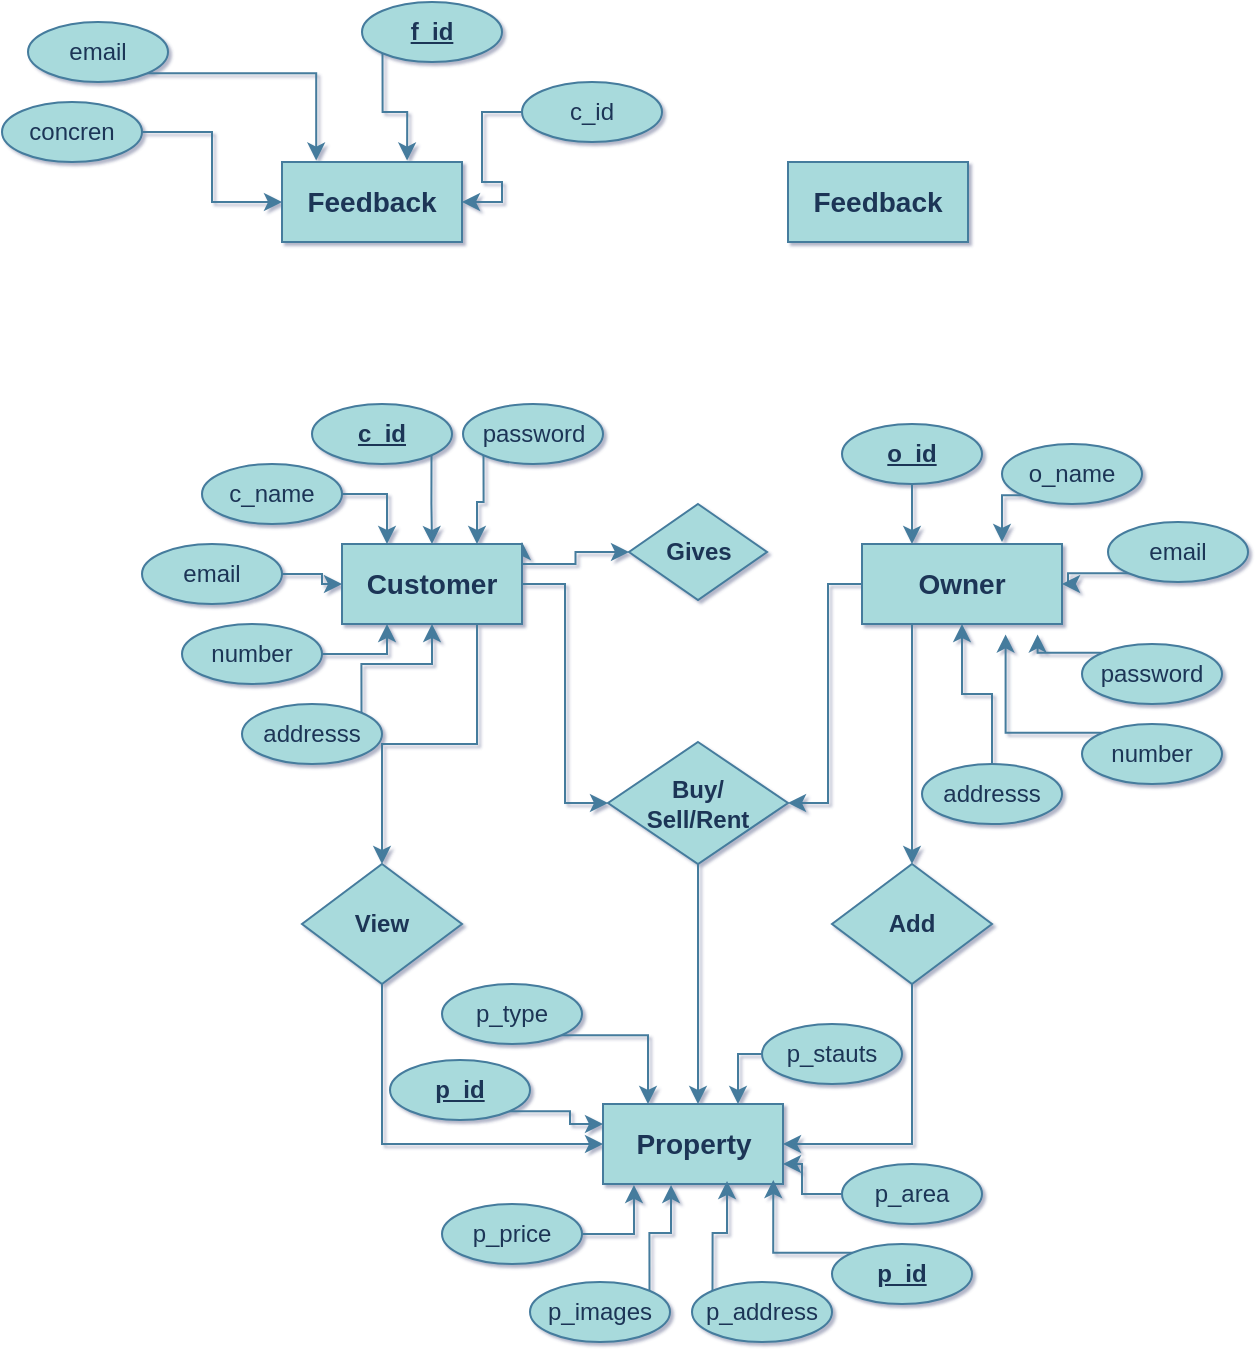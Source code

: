 <mxfile version="24.5.3" type="device">
  <diagram name="Page-1" id="Jzr_n3ekjLXEncdgw8wU">
    <mxGraphModel dx="875" dy="518" grid="1" gridSize="10" guides="1" tooltips="1" connect="1" arrows="1" fold="1" page="1" pageScale="1" pageWidth="1100" pageHeight="850" background="#ffffff" math="0" shadow="1">
      <root>
        <mxCell id="0" />
        <mxCell id="1" parent="0" />
        <mxCell id="FQ3WjTD64qkLmLY8OWqv-43" style="edgeStyle=orthogonalEdgeStyle;rounded=0;orthogonalLoop=1;jettySize=auto;html=1;exitX=0.75;exitY=1;exitDx=0;exitDy=0;entryX=0.5;entryY=0;entryDx=0;entryDy=0;labelBackgroundColor=none;fontColor=default;strokeColor=#457B9D;" parent="1" source="FQ3WjTD64qkLmLY8OWqv-2" target="FQ3WjTD64qkLmLY8OWqv-33" edge="1">
          <mxGeometry relative="1" as="geometry" />
        </mxCell>
        <mxCell id="VAFXoOhc2AC8gTYa5GrT-7" style="edgeStyle=orthogonalEdgeStyle;rounded=0;orthogonalLoop=1;jettySize=auto;html=1;entryX=0;entryY=0.5;entryDx=0;entryDy=0;labelBackgroundColor=none;fontColor=default;strokeColor=#457B9D;" parent="1" source="FQ3WjTD64qkLmLY8OWqv-2" target="VAFXoOhc2AC8gTYa5GrT-4" edge="1">
          <mxGeometry relative="1" as="geometry" />
        </mxCell>
        <mxCell id="VAFXoOhc2AC8gTYa5GrT-24" style="edgeStyle=orthogonalEdgeStyle;rounded=0;orthogonalLoop=1;jettySize=auto;html=1;exitX=1;exitY=0;exitDx=0;exitDy=0;labelBackgroundColor=none;fontColor=default;strokeColor=#457B9D;" parent="1" source="FQ3WjTD64qkLmLY8OWqv-2" edge="1">
          <mxGeometry relative="1" as="geometry">
            <mxPoint x="467" y="340" as="targetPoint" />
          </mxGeometry>
        </mxCell>
        <mxCell id="VAFXoOhc2AC8gTYa5GrT-30" style="edgeStyle=orthogonalEdgeStyle;rounded=0;orthogonalLoop=1;jettySize=auto;html=1;exitX=1;exitY=0.25;exitDx=0;exitDy=0;entryX=0;entryY=0.5;entryDx=0;entryDy=0;labelBackgroundColor=none;fontColor=default;strokeColor=#457B9D;" parent="1" source="FQ3WjTD64qkLmLY8OWqv-2" target="VAFXoOhc2AC8gTYa5GrT-26" edge="1">
          <mxGeometry relative="1" as="geometry" />
        </mxCell>
        <mxCell id="FQ3WjTD64qkLmLY8OWqv-2" value="&lt;b&gt;&lt;font style=&quot;font-size: 14px;&quot;&gt;Customer&lt;/font&gt;&lt;/b&gt;" style="rounded=0;whiteSpace=wrap;html=1;labelBackgroundColor=none;fillColor=#A8DADC;strokeColor=#457B9D;fontColor=#1D3557;" parent="1" vertex="1">
          <mxGeometry x="377" y="341" width="90" height="40" as="geometry" />
        </mxCell>
        <mxCell id="FQ3WjTD64qkLmLY8OWqv-45" style="edgeStyle=orthogonalEdgeStyle;rounded=0;orthogonalLoop=1;jettySize=auto;html=1;exitX=0.25;exitY=1;exitDx=0;exitDy=0;labelBackgroundColor=none;fontColor=default;strokeColor=#457B9D;" parent="1" source="FQ3WjTD64qkLmLY8OWqv-3" target="FQ3WjTD64qkLmLY8OWqv-37" edge="1">
          <mxGeometry relative="1" as="geometry" />
        </mxCell>
        <mxCell id="VAFXoOhc2AC8gTYa5GrT-8" style="edgeStyle=orthogonalEdgeStyle;rounded=0;orthogonalLoop=1;jettySize=auto;html=1;entryX=1;entryY=0.5;entryDx=0;entryDy=0;labelBackgroundColor=none;fontColor=default;strokeColor=#457B9D;" parent="1" source="FQ3WjTD64qkLmLY8OWqv-3" target="VAFXoOhc2AC8gTYa5GrT-4" edge="1">
          <mxGeometry relative="1" as="geometry">
            <Array as="points">
              <mxPoint x="620" y="361" />
              <mxPoint x="620" y="471" />
            </Array>
          </mxGeometry>
        </mxCell>
        <mxCell id="FQ3WjTD64qkLmLY8OWqv-3" value="&lt;b&gt;&lt;font style=&quot;font-size: 14px;&quot;&gt;Owner&lt;/font&gt;&lt;/b&gt;" style="rounded=0;whiteSpace=wrap;html=1;labelBackgroundColor=none;fillColor=#A8DADC;strokeColor=#457B9D;fontColor=#1D3557;" parent="1" vertex="1">
          <mxGeometry x="637" y="341" width="100" height="40" as="geometry" />
        </mxCell>
        <mxCell id="FQ3WjTD64qkLmLY8OWqv-16" style="edgeStyle=orthogonalEdgeStyle;rounded=0;orthogonalLoop=1;jettySize=auto;html=1;exitX=1;exitY=0.5;exitDx=0;exitDy=0;entryX=0.25;entryY=0;entryDx=0;entryDy=0;labelBackgroundColor=none;fontColor=default;strokeColor=#457B9D;" parent="1" source="FQ3WjTD64qkLmLY8OWqv-4" target="FQ3WjTD64qkLmLY8OWqv-2" edge="1">
          <mxGeometry relative="1" as="geometry" />
        </mxCell>
        <mxCell id="FQ3WjTD64qkLmLY8OWqv-4" value="c_name" style="ellipse;whiteSpace=wrap;html=1;labelBackgroundColor=none;fillColor=#A8DADC;strokeColor=#457B9D;fontColor=#1D3557;" parent="1" vertex="1">
          <mxGeometry x="307" y="301" width="70" height="30" as="geometry" />
        </mxCell>
        <mxCell id="FQ3WjTD64qkLmLY8OWqv-15" style="edgeStyle=orthogonalEdgeStyle;rounded=0;orthogonalLoop=1;jettySize=auto;html=1;exitX=1;exitY=1;exitDx=0;exitDy=0;labelBackgroundColor=none;fontColor=default;strokeColor=#457B9D;" parent="1" source="FQ3WjTD64qkLmLY8OWqv-5" target="FQ3WjTD64qkLmLY8OWqv-2" edge="1">
          <mxGeometry relative="1" as="geometry" />
        </mxCell>
        <mxCell id="FQ3WjTD64qkLmLY8OWqv-5" value="&lt;u&gt;&lt;b&gt;c_id&lt;/b&gt;&lt;/u&gt;" style="ellipse;whiteSpace=wrap;html=1;labelBackgroundColor=none;fillColor=#A8DADC;strokeColor=#457B9D;fontColor=#1D3557;" parent="1" vertex="1">
          <mxGeometry x="362" y="271" width="70" height="30" as="geometry" />
        </mxCell>
        <mxCell id="ADbwqhk_q8TL12jHsv7n-8" value="" style="edgeStyle=orthogonalEdgeStyle;rounded=0;orthogonalLoop=1;jettySize=auto;html=1;labelBackgroundColor=none;strokeColor=#457B9D;fontColor=default;" edge="1" parent="1" source="FQ3WjTD64qkLmLY8OWqv-6" target="FQ3WjTD64qkLmLY8OWqv-2">
          <mxGeometry relative="1" as="geometry" />
        </mxCell>
        <mxCell id="FQ3WjTD64qkLmLY8OWqv-6" value="email" style="ellipse;whiteSpace=wrap;html=1;labelBackgroundColor=none;fillColor=#A8DADC;strokeColor=#457B9D;fontColor=#1D3557;" parent="1" vertex="1">
          <mxGeometry x="277" y="341" width="70" height="30" as="geometry" />
        </mxCell>
        <mxCell id="FQ3WjTD64qkLmLY8OWqv-19" style="edgeStyle=orthogonalEdgeStyle;rounded=0;orthogonalLoop=1;jettySize=auto;html=1;exitX=1;exitY=0.5;exitDx=0;exitDy=0;entryX=0.25;entryY=1;entryDx=0;entryDy=0;labelBackgroundColor=none;fontColor=default;strokeColor=#457B9D;" parent="1" source="FQ3WjTD64qkLmLY8OWqv-7" target="FQ3WjTD64qkLmLY8OWqv-2" edge="1">
          <mxGeometry relative="1" as="geometry" />
        </mxCell>
        <mxCell id="FQ3WjTD64qkLmLY8OWqv-7" value="number" style="ellipse;whiteSpace=wrap;html=1;labelBackgroundColor=none;fillColor=#A8DADC;strokeColor=#457B9D;fontColor=#1D3557;" parent="1" vertex="1">
          <mxGeometry x="297" y="381" width="70" height="30" as="geometry" />
        </mxCell>
        <mxCell id="FQ3WjTD64qkLmLY8OWqv-20" style="edgeStyle=orthogonalEdgeStyle;rounded=0;orthogonalLoop=1;jettySize=auto;html=1;exitX=1;exitY=0;exitDx=0;exitDy=0;entryX=0.5;entryY=1;entryDx=0;entryDy=0;labelBackgroundColor=none;fontColor=default;strokeColor=#457B9D;" parent="1" source="FQ3WjTD64qkLmLY8OWqv-8" target="FQ3WjTD64qkLmLY8OWqv-2" edge="1">
          <mxGeometry relative="1" as="geometry" />
        </mxCell>
        <mxCell id="FQ3WjTD64qkLmLY8OWqv-8" value="addresss" style="ellipse;whiteSpace=wrap;html=1;labelBackgroundColor=none;fillColor=#A8DADC;strokeColor=#457B9D;fontColor=#1D3557;" parent="1" vertex="1">
          <mxGeometry x="327" y="421" width="70" height="30" as="geometry" />
        </mxCell>
        <mxCell id="FQ3WjTD64qkLmLY8OWqv-27" style="edgeStyle=orthogonalEdgeStyle;rounded=0;orthogonalLoop=1;jettySize=auto;html=1;entryX=0.25;entryY=0;entryDx=0;entryDy=0;labelBackgroundColor=none;fontColor=default;strokeColor=#457B9D;" parent="1" source="FQ3WjTD64qkLmLY8OWqv-21" target="FQ3WjTD64qkLmLY8OWqv-3" edge="1">
          <mxGeometry relative="1" as="geometry" />
        </mxCell>
        <mxCell id="FQ3WjTD64qkLmLY8OWqv-21" value="&lt;u&gt;&lt;b&gt;o_id&lt;/b&gt;&lt;/u&gt;" style="ellipse;whiteSpace=wrap;html=1;labelBackgroundColor=none;fillColor=#A8DADC;strokeColor=#457B9D;fontColor=#1D3557;" parent="1" vertex="1">
          <mxGeometry x="627" y="281" width="70" height="30" as="geometry" />
        </mxCell>
        <mxCell id="FQ3WjTD64qkLmLY8OWqv-22" value="o_name" style="ellipse;whiteSpace=wrap;html=1;labelBackgroundColor=none;fillColor=#A8DADC;strokeColor=#457B9D;fontColor=#1D3557;" parent="1" vertex="1">
          <mxGeometry x="707" y="291" width="70" height="30" as="geometry" />
        </mxCell>
        <mxCell id="ADbwqhk_q8TL12jHsv7n-9" style="edgeStyle=orthogonalEdgeStyle;rounded=0;orthogonalLoop=1;jettySize=auto;html=1;exitX=0;exitY=1;exitDx=0;exitDy=0;labelBackgroundColor=none;strokeColor=#457B9D;fontColor=default;" edge="1" parent="1" source="FQ3WjTD64qkLmLY8OWqv-23" target="FQ3WjTD64qkLmLY8OWqv-3">
          <mxGeometry relative="1" as="geometry" />
        </mxCell>
        <mxCell id="FQ3WjTD64qkLmLY8OWqv-23" value="email" style="ellipse;whiteSpace=wrap;html=1;labelBackgroundColor=none;fillColor=#A8DADC;strokeColor=#457B9D;fontColor=#1D3557;" parent="1" vertex="1">
          <mxGeometry x="760" y="330" width="70" height="30" as="geometry" />
        </mxCell>
        <mxCell id="FQ3WjTD64qkLmLY8OWqv-24" value="password" style="ellipse;whiteSpace=wrap;html=1;labelBackgroundColor=none;fillColor=#A8DADC;strokeColor=#457B9D;fontColor=#1D3557;" parent="1" vertex="1">
          <mxGeometry x="747" y="391" width="70" height="30" as="geometry" />
        </mxCell>
        <mxCell id="FQ3WjTD64qkLmLY8OWqv-25" value="number" style="ellipse;whiteSpace=wrap;html=1;labelBackgroundColor=none;fillColor=#A8DADC;strokeColor=#457B9D;fontColor=#1D3557;" parent="1" vertex="1">
          <mxGeometry x="747" y="431" width="70" height="30" as="geometry" />
        </mxCell>
        <mxCell id="FQ3WjTD64qkLmLY8OWqv-32" value="" style="edgeStyle=orthogonalEdgeStyle;rounded=0;orthogonalLoop=1;jettySize=auto;html=1;labelBackgroundColor=none;fontColor=default;strokeColor=#457B9D;" parent="1" source="FQ3WjTD64qkLmLY8OWqv-26" target="FQ3WjTD64qkLmLY8OWqv-3" edge="1">
          <mxGeometry relative="1" as="geometry" />
        </mxCell>
        <mxCell id="FQ3WjTD64qkLmLY8OWqv-26" value="addresss" style="ellipse;whiteSpace=wrap;html=1;labelBackgroundColor=none;fillColor=#A8DADC;strokeColor=#457B9D;fontColor=#1D3557;" parent="1" vertex="1">
          <mxGeometry x="667" y="451" width="70" height="30" as="geometry" />
        </mxCell>
        <mxCell id="FQ3WjTD64qkLmLY8OWqv-28" style="edgeStyle=orthogonalEdgeStyle;rounded=0;orthogonalLoop=1;jettySize=auto;html=1;exitX=0;exitY=1;exitDx=0;exitDy=0;entryX=0.7;entryY=-0.025;entryDx=0;entryDy=0;entryPerimeter=0;labelBackgroundColor=none;fontColor=default;strokeColor=#457B9D;" parent="1" source="FQ3WjTD64qkLmLY8OWqv-22" target="FQ3WjTD64qkLmLY8OWqv-3" edge="1">
          <mxGeometry relative="1" as="geometry" />
        </mxCell>
        <mxCell id="FQ3WjTD64qkLmLY8OWqv-30" style="edgeStyle=orthogonalEdgeStyle;rounded=0;orthogonalLoop=1;jettySize=auto;html=1;exitX=0;exitY=0;exitDx=0;exitDy=0;entryX=0.878;entryY=1.131;entryDx=0;entryDy=0;entryPerimeter=0;labelBackgroundColor=none;fontColor=default;strokeColor=#457B9D;" parent="1" source="FQ3WjTD64qkLmLY8OWqv-24" target="FQ3WjTD64qkLmLY8OWqv-3" edge="1">
          <mxGeometry relative="1" as="geometry" />
        </mxCell>
        <mxCell id="FQ3WjTD64qkLmLY8OWqv-31" style="edgeStyle=orthogonalEdgeStyle;rounded=0;orthogonalLoop=1;jettySize=auto;html=1;exitX=0;exitY=0;exitDx=0;exitDy=0;entryX=0.718;entryY=1.131;entryDx=0;entryDy=0;entryPerimeter=0;labelBackgroundColor=none;fontColor=default;strokeColor=#457B9D;" parent="1" source="FQ3WjTD64qkLmLY8OWqv-25" target="FQ3WjTD64qkLmLY8OWqv-3" edge="1">
          <mxGeometry relative="1" as="geometry" />
        </mxCell>
        <mxCell id="FQ3WjTD64qkLmLY8OWqv-41" style="edgeStyle=orthogonalEdgeStyle;rounded=0;orthogonalLoop=1;jettySize=auto;html=1;entryX=0;entryY=0.5;entryDx=0;entryDy=0;labelBackgroundColor=none;fontColor=default;strokeColor=#457B9D;" parent="1" target="FQ3WjTD64qkLmLY8OWqv-35" edge="1">
          <mxGeometry relative="1" as="geometry">
            <mxPoint x="386.971" y="540.997" as="sourcePoint" />
            <mxPoint x="457.02" y="640.96" as="targetPoint" />
            <Array as="points">
              <mxPoint x="397" y="541" />
              <mxPoint x="397" y="641" />
            </Array>
          </mxGeometry>
        </mxCell>
        <mxCell id="FQ3WjTD64qkLmLY8OWqv-33" value="&lt;b&gt;View&lt;/b&gt;" style="rhombus;whiteSpace=wrap;html=1;labelBackgroundColor=none;fillColor=#A8DADC;strokeColor=#457B9D;fontColor=#1D3557;" parent="1" vertex="1">
          <mxGeometry x="357" y="501" width="80" height="60" as="geometry" />
        </mxCell>
        <mxCell id="FQ3WjTD64qkLmLY8OWqv-35" value="&lt;b&gt;&lt;font style=&quot;font-size: 14px;&quot;&gt;Property&lt;/font&gt;&lt;/b&gt;" style="rounded=0;whiteSpace=wrap;html=1;labelBackgroundColor=none;fillColor=#A8DADC;strokeColor=#457B9D;fontColor=#1D3557;" parent="1" vertex="1">
          <mxGeometry x="507.5" y="621" width="90" height="40" as="geometry" />
        </mxCell>
        <mxCell id="VAFXoOhc2AC8gTYa5GrT-10" style="edgeStyle=orthogonalEdgeStyle;rounded=0;orthogonalLoop=1;jettySize=auto;html=1;exitX=1;exitY=1;exitDx=0;exitDy=0;entryX=0;entryY=0.25;entryDx=0;entryDy=0;labelBackgroundColor=none;fontColor=default;strokeColor=#457B9D;" parent="1" source="FQ3WjTD64qkLmLY8OWqv-36" target="FQ3WjTD64qkLmLY8OWqv-35" edge="1">
          <mxGeometry relative="1" as="geometry" />
        </mxCell>
        <mxCell id="FQ3WjTD64qkLmLY8OWqv-36" value="&lt;b&gt;&lt;u&gt;p_id&lt;/u&gt;&lt;/b&gt;" style="ellipse;whiteSpace=wrap;html=1;labelBackgroundColor=none;fillColor=#A8DADC;strokeColor=#457B9D;fontColor=#1D3557;" parent="1" vertex="1">
          <mxGeometry x="401" y="599" width="70" height="30" as="geometry" />
        </mxCell>
        <mxCell id="FQ3WjTD64qkLmLY8OWqv-42" style="edgeStyle=orthogonalEdgeStyle;rounded=0;orthogonalLoop=1;jettySize=auto;html=1;entryX=1;entryY=0.5;entryDx=0;entryDy=0;exitX=0.5;exitY=1;exitDx=0;exitDy=0;labelBackgroundColor=none;fontColor=default;strokeColor=#457B9D;" parent="1" source="FQ3WjTD64qkLmLY8OWqv-37" target="FQ3WjTD64qkLmLY8OWqv-35" edge="1">
          <mxGeometry relative="1" as="geometry" />
        </mxCell>
        <mxCell id="FQ3WjTD64qkLmLY8OWqv-37" value="&lt;b&gt;Add&lt;/b&gt;" style="rhombus;whiteSpace=wrap;html=1;labelBackgroundColor=none;fillColor=#A8DADC;strokeColor=#457B9D;fontColor=#1D3557;" parent="1" vertex="1">
          <mxGeometry x="622" y="501" width="80" height="60" as="geometry" />
        </mxCell>
        <mxCell id="VAFXoOhc2AC8gTYa5GrT-11" style="edgeStyle=orthogonalEdgeStyle;rounded=0;orthogonalLoop=1;jettySize=auto;html=1;exitX=1;exitY=1;exitDx=0;exitDy=0;entryX=0.25;entryY=0;entryDx=0;entryDy=0;labelBackgroundColor=none;fontColor=default;strokeColor=#457B9D;" parent="1" source="FQ3WjTD64qkLmLY8OWqv-46" target="FQ3WjTD64qkLmLY8OWqv-35" edge="1">
          <mxGeometry relative="1" as="geometry" />
        </mxCell>
        <mxCell id="FQ3WjTD64qkLmLY8OWqv-46" value="p_type" style="ellipse;whiteSpace=wrap;html=1;labelBackgroundColor=none;fillColor=#A8DADC;strokeColor=#457B9D;fontColor=#1D3557;" parent="1" vertex="1">
          <mxGeometry x="427" y="561" width="70" height="30" as="geometry" />
        </mxCell>
        <mxCell id="FQ3WjTD64qkLmLY8OWqv-53" style="edgeStyle=orthogonalEdgeStyle;rounded=0;orthogonalLoop=1;jettySize=auto;html=1;exitX=0;exitY=0.5;exitDx=0;exitDy=0;entryX=0.75;entryY=0;entryDx=0;entryDy=0;labelBackgroundColor=none;fontColor=default;strokeColor=#457B9D;" parent="1" source="FQ3WjTD64qkLmLY8OWqv-47" target="FQ3WjTD64qkLmLY8OWqv-35" edge="1">
          <mxGeometry relative="1" as="geometry" />
        </mxCell>
        <mxCell id="FQ3WjTD64qkLmLY8OWqv-47" value="p_stauts" style="ellipse;whiteSpace=wrap;html=1;labelBackgroundColor=none;fillColor=#A8DADC;strokeColor=#457B9D;fontColor=#1D3557;" parent="1" vertex="1">
          <mxGeometry x="587" y="581" width="70" height="30" as="geometry" />
        </mxCell>
        <mxCell id="FQ3WjTD64qkLmLY8OWqv-48" value="p_price" style="ellipse;whiteSpace=wrap;html=1;labelBackgroundColor=none;fillColor=#A8DADC;strokeColor=#457B9D;fontColor=#1D3557;" parent="1" vertex="1">
          <mxGeometry x="427" y="671" width="70" height="30" as="geometry" />
        </mxCell>
        <mxCell id="FQ3WjTD64qkLmLY8OWqv-49" value="p_address" style="ellipse;whiteSpace=wrap;html=1;labelBackgroundColor=none;fillColor=#A8DADC;strokeColor=#457B9D;fontColor=#1D3557;" parent="1" vertex="1">
          <mxGeometry x="552" y="710" width="70" height="30" as="geometry" />
        </mxCell>
        <mxCell id="FQ3WjTD64qkLmLY8OWqv-57" style="edgeStyle=orthogonalEdgeStyle;rounded=0;orthogonalLoop=1;jettySize=auto;html=1;entryX=1;entryY=0.75;entryDx=0;entryDy=0;labelBackgroundColor=none;fontColor=default;strokeColor=#457B9D;" parent="1" source="FQ3WjTD64qkLmLY8OWqv-56" target="FQ3WjTD64qkLmLY8OWqv-35" edge="1">
          <mxGeometry relative="1" as="geometry" />
        </mxCell>
        <mxCell id="FQ3WjTD64qkLmLY8OWqv-56" value="p_area" style="ellipse;whiteSpace=wrap;html=1;labelBackgroundColor=none;fillColor=#A8DADC;strokeColor=#457B9D;fontColor=#1D3557;" parent="1" vertex="1">
          <mxGeometry x="627" y="651" width="70" height="30" as="geometry" />
        </mxCell>
        <mxCell id="FQ3WjTD64qkLmLY8OWqv-58" value="&lt;u style=&quot;&quot;&gt;&lt;b&gt;p_id&lt;/b&gt;&lt;/u&gt;" style="ellipse;whiteSpace=wrap;html=1;labelBackgroundColor=none;fillColor=#A8DADC;strokeColor=#457B9D;fontColor=#1D3557;" parent="1" vertex="1">
          <mxGeometry x="622" y="691" width="70" height="30" as="geometry" />
        </mxCell>
        <mxCell id="FQ3WjTD64qkLmLY8OWqv-59" style="edgeStyle=orthogonalEdgeStyle;rounded=0;orthogonalLoop=1;jettySize=auto;html=1;exitX=0;exitY=0;exitDx=0;exitDy=0;entryX=0.946;entryY=0.95;entryDx=0;entryDy=0;entryPerimeter=0;labelBackgroundColor=none;fontColor=default;strokeColor=#457B9D;" parent="1" source="FQ3WjTD64qkLmLY8OWqv-58" target="FQ3WjTD64qkLmLY8OWqv-35" edge="1">
          <mxGeometry relative="1" as="geometry" />
        </mxCell>
        <mxCell id="VAFXoOhc2AC8gTYa5GrT-9" style="edgeStyle=orthogonalEdgeStyle;rounded=0;orthogonalLoop=1;jettySize=auto;html=1;labelBackgroundColor=none;fontColor=default;strokeColor=#457B9D;" parent="1" source="VAFXoOhc2AC8gTYa5GrT-4" target="FQ3WjTD64qkLmLY8OWqv-35" edge="1">
          <mxGeometry relative="1" as="geometry">
            <Array as="points">
              <mxPoint x="555" y="550" />
              <mxPoint x="555" y="550" />
            </Array>
          </mxGeometry>
        </mxCell>
        <mxCell id="VAFXoOhc2AC8gTYa5GrT-4" value="&lt;div&gt;&lt;b&gt;Buy/&lt;/b&gt;&lt;/div&gt;&lt;b&gt;Sell/Rent&lt;/b&gt;" style="rhombus;whiteSpace=wrap;html=1;labelBackgroundColor=none;fillColor=#A8DADC;strokeColor=#457B9D;fontColor=#1D3557;" parent="1" vertex="1">
          <mxGeometry x="510" y="440" width="90" height="61" as="geometry" />
        </mxCell>
        <mxCell id="VAFXoOhc2AC8gTYa5GrT-6" value="&lt;b&gt;&lt;font style=&quot;font-size: 14px;&quot;&gt;Feedback&lt;/font&gt;&lt;/b&gt;" style="rounded=0;whiteSpace=wrap;html=1;labelBackgroundColor=none;fillColor=#A8DADC;strokeColor=#457B9D;fontColor=#1D3557;" parent="1" vertex="1">
          <mxGeometry x="347" y="150" width="90" height="40" as="geometry" />
        </mxCell>
        <mxCell id="VAFXoOhc2AC8gTYa5GrT-12" value="email" style="ellipse;whiteSpace=wrap;html=1;labelBackgroundColor=none;fillColor=#A8DADC;strokeColor=#457B9D;fontColor=#1D3557;" parent="1" vertex="1">
          <mxGeometry x="220" y="80" width="70" height="30" as="geometry" />
        </mxCell>
        <mxCell id="VAFXoOhc2AC8gTYa5GrT-21" style="edgeStyle=orthogonalEdgeStyle;rounded=0;orthogonalLoop=1;jettySize=auto;html=1;entryX=0;entryY=0.5;entryDx=0;entryDy=0;labelBackgroundColor=none;fontColor=default;strokeColor=#457B9D;" parent="1" source="VAFXoOhc2AC8gTYa5GrT-13" target="VAFXoOhc2AC8gTYa5GrT-6" edge="1">
          <mxGeometry relative="1" as="geometry" />
        </mxCell>
        <mxCell id="VAFXoOhc2AC8gTYa5GrT-13" value="concren" style="ellipse;whiteSpace=wrap;html=1;labelBackgroundColor=none;fillColor=#A8DADC;strokeColor=#457B9D;fontColor=#1D3557;" parent="1" vertex="1">
          <mxGeometry x="207" y="120" width="70" height="30" as="geometry" />
        </mxCell>
        <mxCell id="VAFXoOhc2AC8gTYa5GrT-18" style="edgeStyle=orthogonalEdgeStyle;rounded=0;orthogonalLoop=1;jettySize=auto;html=1;entryX=1;entryY=0.5;entryDx=0;entryDy=0;labelBackgroundColor=none;fontColor=default;strokeColor=#457B9D;" parent="1" source="VAFXoOhc2AC8gTYa5GrT-15" target="VAFXoOhc2AC8gTYa5GrT-6" edge="1">
          <mxGeometry relative="1" as="geometry" />
        </mxCell>
        <mxCell id="VAFXoOhc2AC8gTYa5GrT-15" value="c_id" style="ellipse;whiteSpace=wrap;html=1;labelBackgroundColor=none;fillColor=#A8DADC;strokeColor=#457B9D;fontColor=#1D3557;" parent="1" vertex="1">
          <mxGeometry x="467" y="110" width="70" height="30" as="geometry" />
        </mxCell>
        <mxCell id="VAFXoOhc2AC8gTYa5GrT-20" style="edgeStyle=orthogonalEdgeStyle;rounded=0;orthogonalLoop=1;jettySize=auto;html=1;exitX=0;exitY=1;exitDx=0;exitDy=0;entryX=0.75;entryY=0;entryDx=0;entryDy=0;labelBackgroundColor=none;fontColor=default;strokeColor=#457B9D;" parent="1" source="VAFXoOhc2AC8gTYa5GrT-19" target="FQ3WjTD64qkLmLY8OWqv-2" edge="1">
          <mxGeometry relative="1" as="geometry">
            <Array as="points">
              <mxPoint x="448" y="320" />
              <mxPoint x="445" y="320" />
            </Array>
          </mxGeometry>
        </mxCell>
        <mxCell id="VAFXoOhc2AC8gTYa5GrT-19" value="password" style="ellipse;whiteSpace=wrap;html=1;labelBackgroundColor=none;fillColor=#A8DADC;strokeColor=#457B9D;fontColor=#1D3557;" parent="1" vertex="1">
          <mxGeometry x="437.5" y="271" width="70" height="30" as="geometry" />
        </mxCell>
        <mxCell id="VAFXoOhc2AC8gTYa5GrT-26" value="&lt;b&gt;Gives&lt;/b&gt;" style="rhombus;whiteSpace=wrap;html=1;labelBackgroundColor=none;fillColor=#A8DADC;strokeColor=#457B9D;fontColor=#1D3557;" parent="1" vertex="1">
          <mxGeometry x="520.5" y="321" width="69" height="48" as="geometry" />
        </mxCell>
        <mxCell id="VAFXoOhc2AC8gTYa5GrT-40" value="&lt;u&gt;&lt;b&gt;f_id&lt;/b&gt;&lt;/u&gt;" style="ellipse;whiteSpace=wrap;html=1;labelBackgroundColor=none;fillColor=#A8DADC;strokeColor=#457B9D;fontColor=#1D3557;" parent="1" vertex="1">
          <mxGeometry x="387" y="70" width="70" height="30" as="geometry" />
        </mxCell>
        <mxCell id="VAFXoOhc2AC8gTYa5GrT-45" style="edgeStyle=orthogonalEdgeStyle;rounded=0;orthogonalLoop=1;jettySize=auto;html=1;exitX=1;exitY=1;exitDx=0;exitDy=0;entryX=0.19;entryY=-0.018;entryDx=0;entryDy=0;entryPerimeter=0;labelBackgroundColor=none;fontColor=default;strokeColor=#457B9D;" parent="1" source="VAFXoOhc2AC8gTYa5GrT-12" target="VAFXoOhc2AC8gTYa5GrT-6" edge="1">
          <mxGeometry relative="1" as="geometry" />
        </mxCell>
        <mxCell id="VAFXoOhc2AC8gTYa5GrT-46" style="edgeStyle=orthogonalEdgeStyle;rounded=0;orthogonalLoop=1;jettySize=auto;html=1;exitX=0;exitY=1;exitDx=0;exitDy=0;entryX=0.695;entryY=-0.018;entryDx=0;entryDy=0;entryPerimeter=0;labelBackgroundColor=none;fontColor=default;strokeColor=#457B9D;" parent="1" source="VAFXoOhc2AC8gTYa5GrT-40" target="VAFXoOhc2AC8gTYa5GrT-6" edge="1">
          <mxGeometry relative="1" as="geometry" />
        </mxCell>
        <mxCell id="ADbwqhk_q8TL12jHsv7n-1" value="p_images" style="ellipse;whiteSpace=wrap;html=1;labelBackgroundColor=none;fillColor=#A8DADC;strokeColor=#457B9D;fontColor=#1D3557;" vertex="1" parent="1">
          <mxGeometry x="471" y="710" width="70" height="30" as="geometry" />
        </mxCell>
        <mxCell id="ADbwqhk_q8TL12jHsv7n-3" style="edgeStyle=orthogonalEdgeStyle;rounded=0;orthogonalLoop=1;jettySize=auto;html=1;exitX=1;exitY=0;exitDx=0;exitDy=0;entryX=0.378;entryY=1.012;entryDx=0;entryDy=0;entryPerimeter=0;labelBackgroundColor=none;strokeColor=#457B9D;fontColor=default;" edge="1" parent="1" source="ADbwqhk_q8TL12jHsv7n-1" target="FQ3WjTD64qkLmLY8OWqv-35">
          <mxGeometry relative="1" as="geometry" />
        </mxCell>
        <mxCell id="ADbwqhk_q8TL12jHsv7n-5" style="edgeStyle=orthogonalEdgeStyle;rounded=0;orthogonalLoop=1;jettySize=auto;html=1;exitX=0;exitY=0;exitDx=0;exitDy=0;entryX=0.689;entryY=0.963;entryDx=0;entryDy=0;entryPerimeter=0;labelBackgroundColor=none;strokeColor=#457B9D;fontColor=default;" edge="1" parent="1" source="FQ3WjTD64qkLmLY8OWqv-49" target="FQ3WjTD64qkLmLY8OWqv-35">
          <mxGeometry relative="1" as="geometry" />
        </mxCell>
        <mxCell id="ADbwqhk_q8TL12jHsv7n-7" style="edgeStyle=orthogonalEdgeStyle;rounded=0;orthogonalLoop=1;jettySize=auto;html=1;exitX=1;exitY=0.5;exitDx=0;exitDy=0;entryX=0.172;entryY=1.012;entryDx=0;entryDy=0;entryPerimeter=0;labelBackgroundColor=none;strokeColor=#457B9D;fontColor=default;" edge="1" parent="1" source="FQ3WjTD64qkLmLY8OWqv-48" target="FQ3WjTD64qkLmLY8OWqv-35">
          <mxGeometry relative="1" as="geometry" />
        </mxCell>
        <mxCell id="ADbwqhk_q8TL12jHsv7n-10" value="&lt;b&gt;&lt;font style=&quot;font-size: 14px;&quot;&gt;Feedback&lt;/font&gt;&lt;/b&gt;" style="rounded=0;whiteSpace=wrap;html=1;labelBackgroundColor=none;fillColor=#A8DADC;strokeColor=#457B9D;fontColor=#1D3557;" vertex="1" parent="1">
          <mxGeometry x="600" y="150" width="90" height="40" as="geometry" />
        </mxCell>
      </root>
    </mxGraphModel>
  </diagram>
</mxfile>
